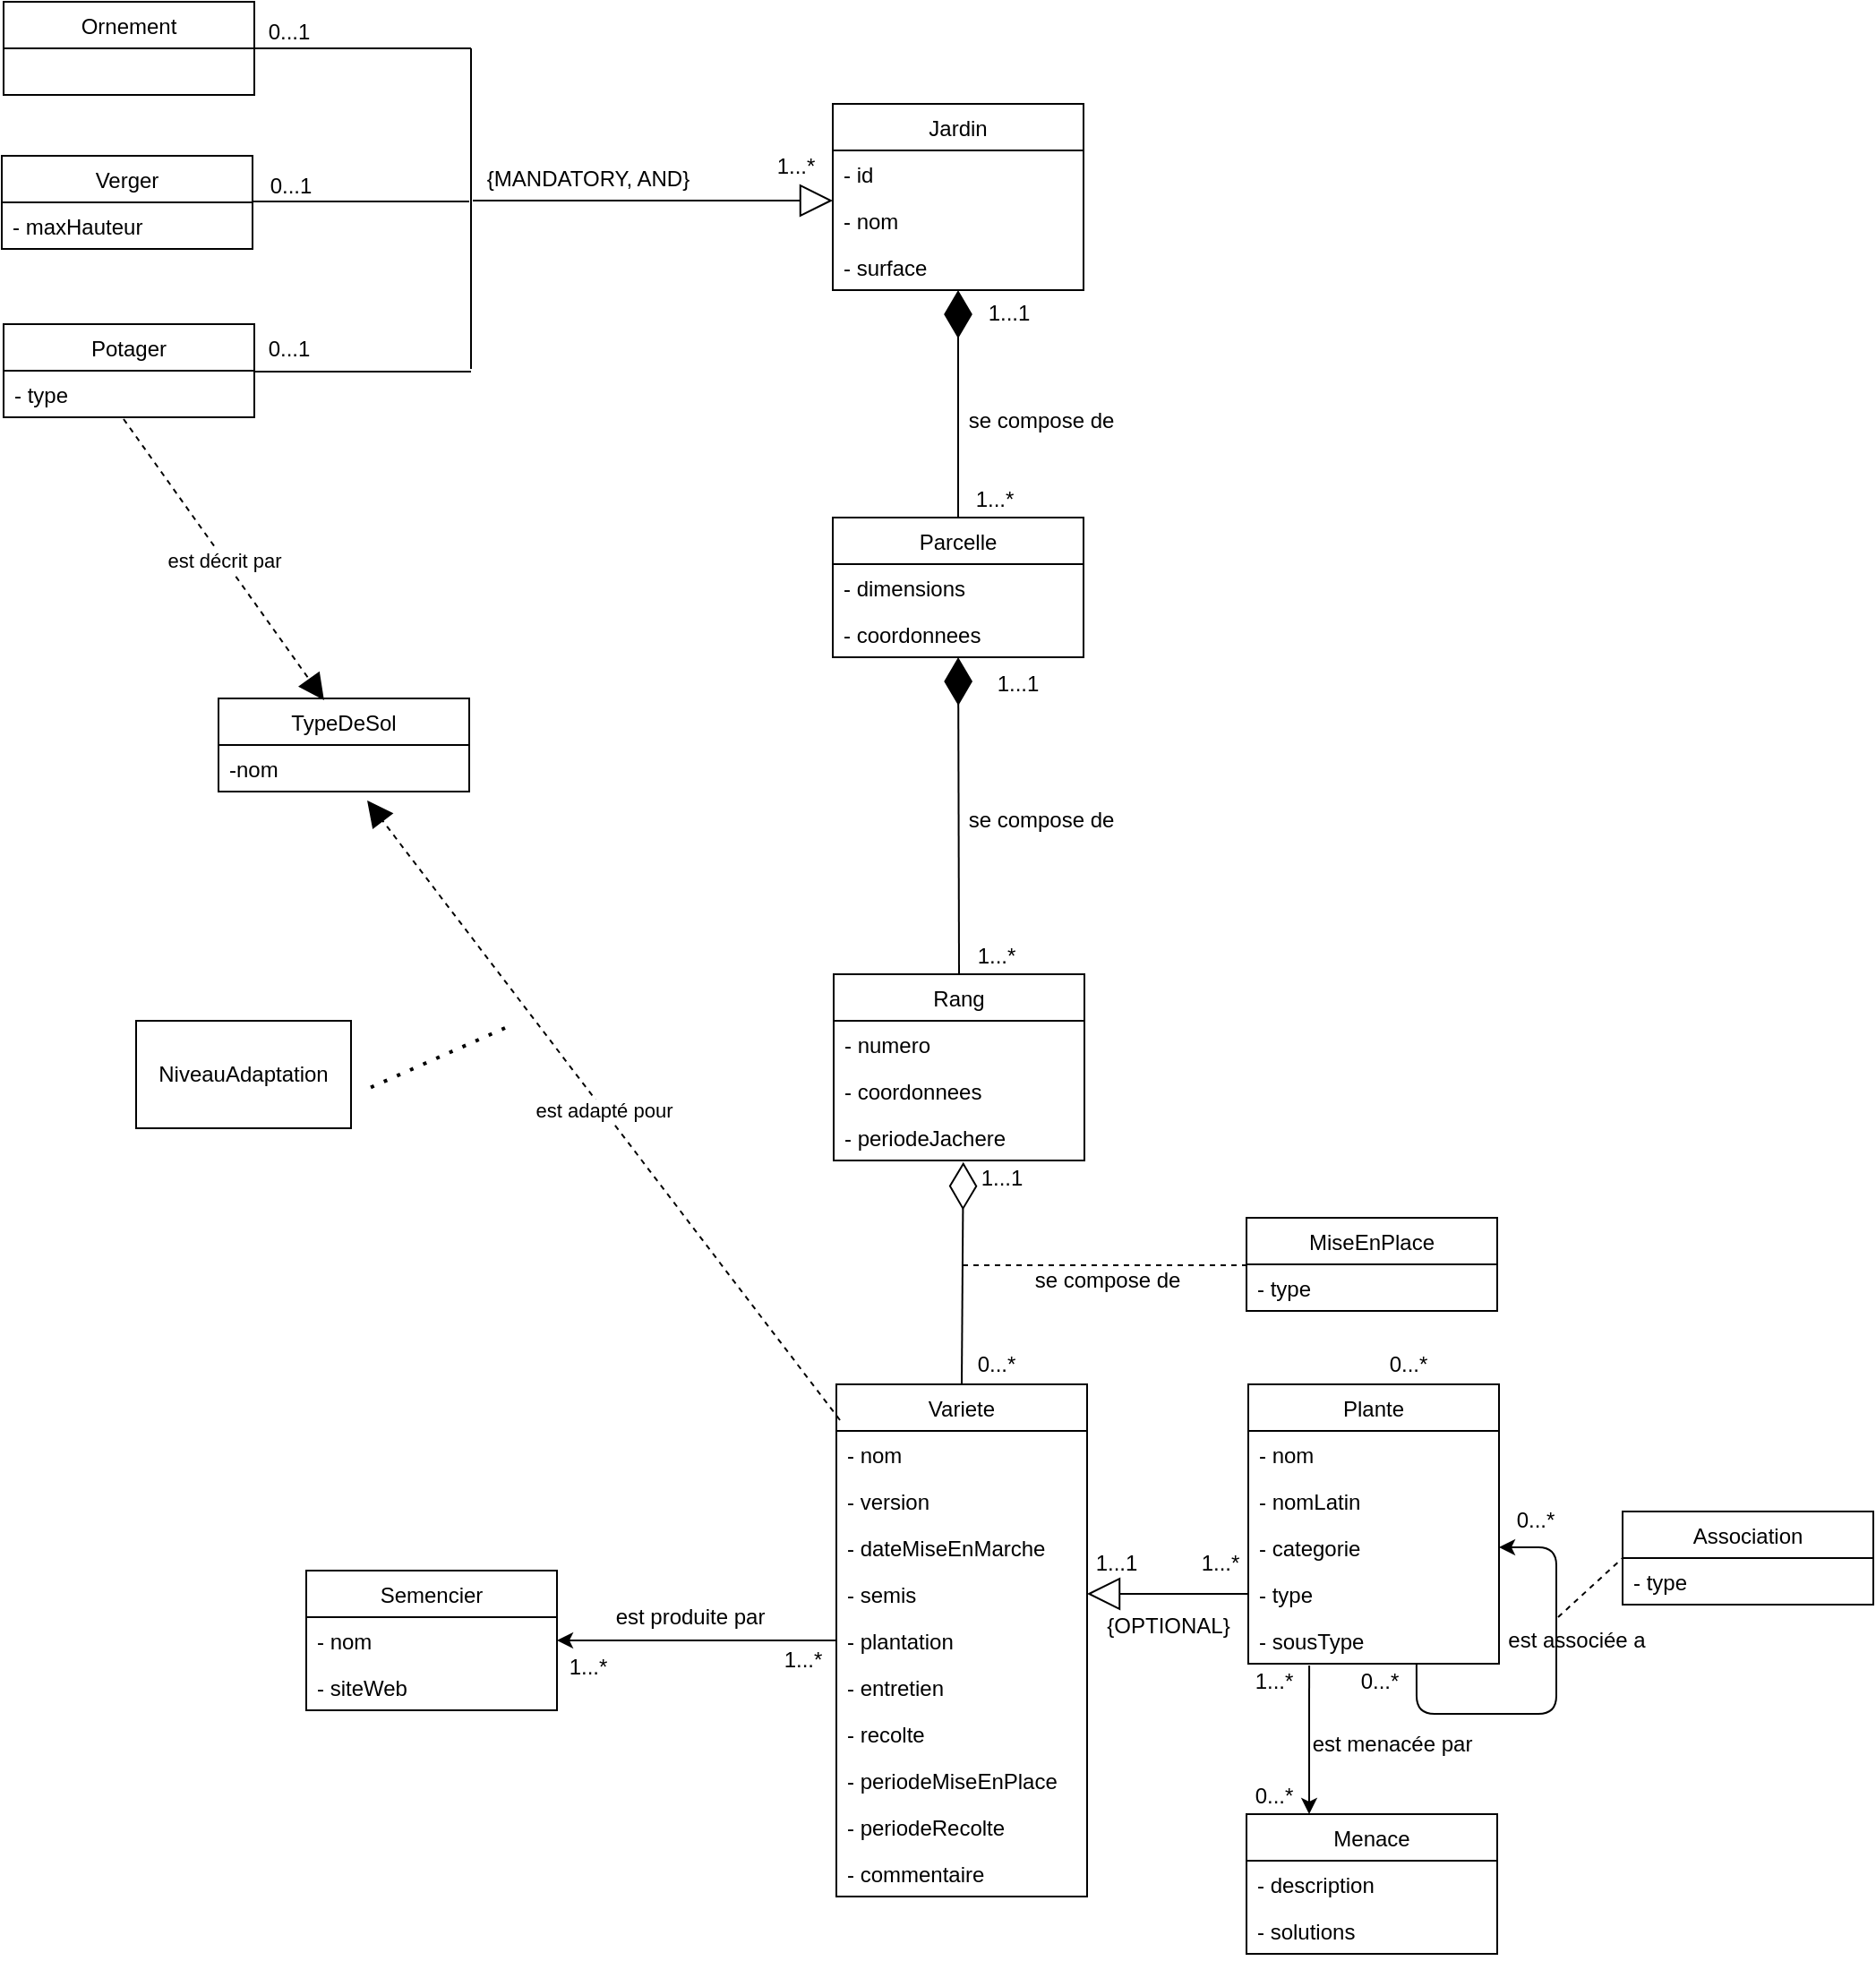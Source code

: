 <mxfile version="16.6.4" type="device"><diagram id="4tcPtBgXxJrD4abqEp36" name="Page-1"><mxGraphModel dx="2426" dy="1320" grid="0" gridSize="6" guides="1" tooltips="1" connect="1" arrows="1" fold="1" page="1" pageScale="1" pageWidth="1100" pageHeight="1700" background="none" math="0" shadow="0"><root><mxCell id="0"/><mxCell id="1" parent="0"/><mxCell id="xwV99uc9wGbXalLm3pvr-1" value="Jardin" style="swimlane;fontStyle=0;childLayout=stackLayout;horizontal=1;startSize=26;fillColor=none;horizontalStack=0;resizeParent=1;resizeParentMax=0;resizeLast=0;collapsible=1;marginBottom=0;" parent="1" vertex="1"><mxGeometry x="503" y="107" width="140" height="104" as="geometry"/></mxCell><mxCell id="xwV99uc9wGbXalLm3pvr-2" value="- id" style="text;strokeColor=none;fillColor=none;align=left;verticalAlign=top;spacingLeft=4;spacingRight=4;overflow=hidden;rotatable=0;points=[[0,0.5],[1,0.5]];portConstraint=eastwest;" parent="xwV99uc9wGbXalLm3pvr-1" vertex="1"><mxGeometry y="26" width="140" height="26" as="geometry"/></mxCell><mxCell id="xwV99uc9wGbXalLm3pvr-3" value="- nom" style="text;strokeColor=none;fillColor=none;align=left;verticalAlign=top;spacingLeft=4;spacingRight=4;overflow=hidden;rotatable=0;points=[[0,0.5],[1,0.5]];portConstraint=eastwest;" parent="xwV99uc9wGbXalLm3pvr-1" vertex="1"><mxGeometry y="52" width="140" height="26" as="geometry"/></mxCell><mxCell id="xwV99uc9wGbXalLm3pvr-4" value="- surface" style="text;strokeColor=none;fillColor=none;align=left;verticalAlign=top;spacingLeft=4;spacingRight=4;overflow=hidden;rotatable=0;points=[[0,0.5],[1,0.5]];portConstraint=eastwest;" parent="xwV99uc9wGbXalLm3pvr-1" vertex="1"><mxGeometry y="78" width="140" height="26" as="geometry"/></mxCell><mxCell id="xwV99uc9wGbXalLm3pvr-5" value="Potager" style="swimlane;fontStyle=0;childLayout=stackLayout;horizontal=1;startSize=26;fillColor=none;horizontalStack=0;resizeParent=1;resizeParentMax=0;resizeLast=0;collapsible=1;marginBottom=0;" parent="1" vertex="1"><mxGeometry x="40" y="230" width="140" height="52" as="geometry"/></mxCell><mxCell id="xwV99uc9wGbXalLm3pvr-6" value="- type" style="text;strokeColor=none;fillColor=none;align=left;verticalAlign=top;spacingLeft=4;spacingRight=4;overflow=hidden;rotatable=0;points=[[0,0.5],[1,0.5]];portConstraint=eastwest;" parent="xwV99uc9wGbXalLm3pvr-5" vertex="1"><mxGeometry y="26" width="140" height="26" as="geometry"/></mxCell><mxCell id="xwV99uc9wGbXalLm3pvr-9" value="Verger" style="swimlane;fontStyle=0;childLayout=stackLayout;horizontal=1;startSize=26;fillColor=none;horizontalStack=0;resizeParent=1;resizeParentMax=0;resizeLast=0;collapsible=1;marginBottom=0;" parent="1" vertex="1"><mxGeometry x="39" y="136" width="140" height="52" as="geometry"/></mxCell><mxCell id="xwV99uc9wGbXalLm3pvr-10" value="- maxHauteur" style="text;strokeColor=none;fillColor=none;align=left;verticalAlign=top;spacingLeft=4;spacingRight=4;overflow=hidden;rotatable=0;points=[[0,0.5],[1,0.5]];portConstraint=eastwest;" parent="xwV99uc9wGbXalLm3pvr-9" vertex="1"><mxGeometry y="26" width="140" height="26" as="geometry"/></mxCell><mxCell id="xwV99uc9wGbXalLm3pvr-13" value="Ornement" style="swimlane;fontStyle=0;childLayout=stackLayout;horizontal=1;startSize=26;fillColor=none;horizontalStack=0;resizeParent=1;resizeParentMax=0;resizeLast=0;collapsible=1;marginBottom=0;" parent="1" vertex="1"><mxGeometry x="40" y="50" width="140" height="52" as="geometry"/></mxCell><mxCell id="xwV99uc9wGbXalLm3pvr-17" value="Parcelle" style="swimlane;fontStyle=0;childLayout=stackLayout;horizontal=1;startSize=26;fillColor=none;horizontalStack=0;resizeParent=1;resizeParentMax=0;resizeLast=0;collapsible=1;marginBottom=0;" parent="1" vertex="1"><mxGeometry x="503" y="338" width="140" height="78" as="geometry"/></mxCell><mxCell id="xwV99uc9wGbXalLm3pvr-18" value="- dimensions" style="text;strokeColor=none;fillColor=none;align=left;verticalAlign=top;spacingLeft=4;spacingRight=4;overflow=hidden;rotatable=0;points=[[0,0.5],[1,0.5]];portConstraint=eastwest;" parent="xwV99uc9wGbXalLm3pvr-17" vertex="1"><mxGeometry y="26" width="140" height="26" as="geometry"/></mxCell><mxCell id="xwV99uc9wGbXalLm3pvr-19" value="- coordonnees" style="text;strokeColor=none;fillColor=none;align=left;verticalAlign=top;spacingLeft=4;spacingRight=4;overflow=hidden;rotatable=0;points=[[0,0.5],[1,0.5]];portConstraint=eastwest;" parent="xwV99uc9wGbXalLm3pvr-17" vertex="1"><mxGeometry y="52" width="140" height="26" as="geometry"/></mxCell><mxCell id="xwV99uc9wGbXalLm3pvr-21" value="Rang" style="swimlane;fontStyle=0;childLayout=stackLayout;horizontal=1;startSize=26;fillColor=none;horizontalStack=0;resizeParent=1;resizeParentMax=0;resizeLast=0;collapsible=1;marginBottom=0;" parent="1" vertex="1"><mxGeometry x="503.5" y="593" width="140" height="104" as="geometry"/></mxCell><mxCell id="xwV99uc9wGbXalLm3pvr-22" value="- numero" style="text;strokeColor=none;fillColor=none;align=left;verticalAlign=top;spacingLeft=4;spacingRight=4;overflow=hidden;rotatable=0;points=[[0,0.5],[1,0.5]];portConstraint=eastwest;" parent="xwV99uc9wGbXalLm3pvr-21" vertex="1"><mxGeometry y="26" width="140" height="26" as="geometry"/></mxCell><mxCell id="xwV99uc9wGbXalLm3pvr-25" value="- coordonnees" style="text;strokeColor=none;fillColor=none;align=left;verticalAlign=top;spacingLeft=4;spacingRight=4;overflow=hidden;rotatable=0;points=[[0,0.5],[1,0.5]];portConstraint=eastwest;" parent="xwV99uc9wGbXalLm3pvr-21" vertex="1"><mxGeometry y="52" width="140" height="26" as="geometry"/></mxCell><mxCell id="xwV99uc9wGbXalLm3pvr-74" value="- periodeJachere" style="text;strokeColor=none;fillColor=none;align=left;verticalAlign=top;spacingLeft=4;spacingRight=4;overflow=hidden;rotatable=0;points=[[0,0.5],[1,0.5]];portConstraint=eastwest;" parent="xwV99uc9wGbXalLm3pvr-21" vertex="1"><mxGeometry y="78" width="140" height="26" as="geometry"/></mxCell><mxCell id="xwV99uc9wGbXalLm3pvr-26" value="Plante" style="swimlane;fontStyle=0;childLayout=stackLayout;horizontal=1;startSize=26;fillColor=none;horizontalStack=0;resizeParent=1;resizeParentMax=0;resizeLast=0;collapsible=1;marginBottom=0;" parent="1" vertex="1"><mxGeometry x="735" y="822" width="140" height="156" as="geometry"/></mxCell><mxCell id="xwV99uc9wGbXalLm3pvr-27" value="- nom" style="text;strokeColor=none;fillColor=none;align=left;verticalAlign=top;spacingLeft=4;spacingRight=4;overflow=hidden;rotatable=0;points=[[0,0.5],[1,0.5]];portConstraint=eastwest;" parent="xwV99uc9wGbXalLm3pvr-26" vertex="1"><mxGeometry y="26" width="140" height="26" as="geometry"/></mxCell><mxCell id="xwV99uc9wGbXalLm3pvr-28" value="- nomLatin" style="text;strokeColor=none;fillColor=none;align=left;verticalAlign=top;spacingLeft=4;spacingRight=4;overflow=hidden;rotatable=0;points=[[0,0.5],[1,0.5]];portConstraint=eastwest;" parent="xwV99uc9wGbXalLm3pvr-26" vertex="1"><mxGeometry y="52" width="140" height="26" as="geometry"/></mxCell><mxCell id="xwV99uc9wGbXalLm3pvr-30" value="- categorie" style="text;strokeColor=none;fillColor=none;align=left;verticalAlign=top;spacingLeft=4;spacingRight=4;overflow=hidden;rotatable=0;points=[[0,0.5],[1,0.5]];portConstraint=eastwest;" parent="xwV99uc9wGbXalLm3pvr-26" vertex="1"><mxGeometry y="78" width="140" height="26" as="geometry"/></mxCell><mxCell id="xwV99uc9wGbXalLm3pvr-31" value="- type" style="text;strokeColor=none;fillColor=none;align=left;verticalAlign=top;spacingLeft=4;spacingRight=4;overflow=hidden;rotatable=0;points=[[0,0.5],[1,0.5]];portConstraint=eastwest;" parent="xwV99uc9wGbXalLm3pvr-26" vertex="1"><mxGeometry y="104" width="140" height="26" as="geometry"/></mxCell><mxCell id="xwV99uc9wGbXalLm3pvr-29" value="- sousType" style="text;strokeColor=none;fillColor=none;align=left;verticalAlign=top;spacingLeft=4;spacingRight=4;overflow=hidden;rotatable=0;points=[[0,0.5],[1,0.5]];portConstraint=eastwest;" parent="xwV99uc9wGbXalLm3pvr-26" vertex="1"><mxGeometry y="130" width="140" height="26" as="geometry"/></mxCell><mxCell id="fCCxK3RMoZgW9dmHn0DA-26" value="" style="endArrow=classic;html=1;exitX=0.671;exitY=1;exitDx=0;exitDy=0;exitPerimeter=0;entryX=1;entryY=0.5;entryDx=0;entryDy=0;" parent="xwV99uc9wGbXalLm3pvr-26" source="xwV99uc9wGbXalLm3pvr-29" target="xwV99uc9wGbXalLm3pvr-30" edge="1"><mxGeometry width="50" height="50" relative="1" as="geometry"><mxPoint x="262" y="322" as="sourcePoint"/><mxPoint x="312" y="272" as="targetPoint"/><Array as="points"><mxPoint x="94" y="184"/><mxPoint x="172" y="184"/><mxPoint x="172" y="91"/></Array></mxGeometry></mxCell><mxCell id="xwV99uc9wGbXalLm3pvr-32" value="MiseEnPlace" style="swimlane;fontStyle=0;childLayout=stackLayout;horizontal=1;startSize=26;fillColor=none;horizontalStack=0;resizeParent=1;resizeParentMax=0;resizeLast=0;collapsible=1;marginBottom=0;" parent="1" vertex="1"><mxGeometry x="734" y="729" width="140" height="52" as="geometry"/></mxCell><mxCell id="xwV99uc9wGbXalLm3pvr-33" value="- type" style="text;strokeColor=none;fillColor=none;align=left;verticalAlign=top;spacingLeft=4;spacingRight=4;overflow=hidden;rotatable=0;points=[[0,0.5],[1,0.5]];portConstraint=eastwest;" parent="xwV99uc9wGbXalLm3pvr-32" vertex="1"><mxGeometry y="26" width="140" height="26" as="geometry"/></mxCell><mxCell id="xwV99uc9wGbXalLm3pvr-47" value="Menace" style="swimlane;fontStyle=0;childLayout=stackLayout;horizontal=1;startSize=26;fillColor=none;horizontalStack=0;resizeParent=1;resizeParentMax=0;resizeLast=0;collapsible=1;marginBottom=0;" parent="1" vertex="1"><mxGeometry x="734" y="1062" width="140" height="78" as="geometry"/></mxCell><mxCell id="xwV99uc9wGbXalLm3pvr-48" value="- description" style="text;strokeColor=none;fillColor=none;align=left;verticalAlign=top;spacingLeft=4;spacingRight=4;overflow=hidden;rotatable=0;points=[[0,0.5],[1,0.5]];portConstraint=eastwest;" parent="xwV99uc9wGbXalLm3pvr-47" vertex="1"><mxGeometry y="26" width="140" height="26" as="geometry"/></mxCell><mxCell id="xwV99uc9wGbXalLm3pvr-49" value="- solutions" style="text;strokeColor=none;fillColor=none;align=left;verticalAlign=top;spacingLeft=4;spacingRight=4;overflow=hidden;rotatable=0;points=[[0,0.5],[1,0.5]];portConstraint=eastwest;" parent="xwV99uc9wGbXalLm3pvr-47" vertex="1"><mxGeometry y="52" width="140" height="26" as="geometry"/></mxCell><mxCell id="xwV99uc9wGbXalLm3pvr-54" value="Variete" style="swimlane;fontStyle=0;childLayout=stackLayout;horizontal=1;startSize=26;fillColor=none;horizontalStack=0;resizeParent=1;resizeParentMax=0;resizeLast=0;collapsible=1;marginBottom=0;" parent="1" vertex="1"><mxGeometry x="505" y="822" width="140" height="286" as="geometry"/></mxCell><mxCell id="nF0eDvOfk24P2Onj9Me9-13" value="est adapté pour" style="endArrow=block;dashed=1;endFill=1;endSize=12;html=1;rounded=0;strokeColor=#000000;entryX=0.593;entryY=1.192;entryDx=0;entryDy=0;entryPerimeter=0;" edge="1" parent="xwV99uc9wGbXalLm3pvr-54" target="nF0eDvOfk24P2Onj9Me9-2"><mxGeometry width="160" relative="1" as="geometry"><mxPoint x="2" y="20" as="sourcePoint"/><mxPoint x="162" y="20" as="targetPoint"/></mxGeometry></mxCell><mxCell id="xwV99uc9wGbXalLm3pvr-60" value="- nom" style="text;strokeColor=none;fillColor=none;align=left;verticalAlign=top;spacingLeft=4;spacingRight=4;overflow=hidden;rotatable=0;points=[[0,0.5],[1,0.5]];portConstraint=eastwest;" parent="xwV99uc9wGbXalLm3pvr-54" vertex="1"><mxGeometry y="26" width="140" height="26" as="geometry"/></mxCell><mxCell id="xwV99uc9wGbXalLm3pvr-72" value="- version" style="text;strokeColor=none;fillColor=none;align=left;verticalAlign=top;spacingLeft=4;spacingRight=4;overflow=hidden;rotatable=0;points=[[0,0.5],[1,0.5]];portConstraint=eastwest;" parent="xwV99uc9wGbXalLm3pvr-54" vertex="1"><mxGeometry y="52" width="140" height="26" as="geometry"/></mxCell><mxCell id="xwV99uc9wGbXalLm3pvr-59" value="- dateMiseEnMarche" style="text;strokeColor=none;fillColor=none;align=left;verticalAlign=top;spacingLeft=4;spacingRight=4;overflow=hidden;rotatable=0;points=[[0,0.5],[1,0.5]];portConstraint=eastwest;" parent="xwV99uc9wGbXalLm3pvr-54" vertex="1"><mxGeometry y="78" width="140" height="26" as="geometry"/></mxCell><mxCell id="xwV99uc9wGbXalLm3pvr-63" value="- semis" style="text;strokeColor=none;fillColor=none;align=left;verticalAlign=top;spacingLeft=4;spacingRight=4;overflow=hidden;rotatable=0;points=[[0,0.5],[1,0.5]];portConstraint=eastwest;" parent="xwV99uc9wGbXalLm3pvr-54" vertex="1"><mxGeometry y="104" width="140" height="26" as="geometry"/></mxCell><mxCell id="xwV99uc9wGbXalLm3pvr-64" value="- plantation" style="text;strokeColor=none;fillColor=none;align=left;verticalAlign=top;spacingLeft=4;spacingRight=4;overflow=hidden;rotatable=0;points=[[0,0.5],[1,0.5]];portConstraint=eastwest;" parent="xwV99uc9wGbXalLm3pvr-54" vertex="1"><mxGeometry y="130" width="140" height="26" as="geometry"/></mxCell><mxCell id="xwV99uc9wGbXalLm3pvr-62" value="- entretien" style="text;strokeColor=none;fillColor=none;align=left;verticalAlign=top;spacingLeft=4;spacingRight=4;overflow=hidden;rotatable=0;points=[[0,0.5],[1,0.5]];portConstraint=eastwest;" parent="xwV99uc9wGbXalLm3pvr-54" vertex="1"><mxGeometry y="156" width="140" height="26" as="geometry"/></mxCell><mxCell id="xwV99uc9wGbXalLm3pvr-65" value="- recolte" style="text;strokeColor=none;fillColor=none;align=left;verticalAlign=top;spacingLeft=4;spacingRight=4;overflow=hidden;rotatable=0;points=[[0,0.5],[1,0.5]];portConstraint=eastwest;" parent="xwV99uc9wGbXalLm3pvr-54" vertex="1"><mxGeometry y="182" width="140" height="26" as="geometry"/></mxCell><mxCell id="xwV99uc9wGbXalLm3pvr-61" value="- periodeMiseEnPlace" style="text;strokeColor=none;fillColor=none;align=left;verticalAlign=top;spacingLeft=4;spacingRight=4;overflow=hidden;rotatable=0;points=[[0,0.5],[1,0.5]];portConstraint=eastwest;" parent="xwV99uc9wGbXalLm3pvr-54" vertex="1"><mxGeometry y="208" width="140" height="26" as="geometry"/></mxCell><mxCell id="xwV99uc9wGbXalLm3pvr-66" value="- periodeRecolte" style="text;strokeColor=none;fillColor=none;align=left;verticalAlign=top;spacingLeft=4;spacingRight=4;overflow=hidden;rotatable=0;points=[[0,0.5],[1,0.5]];portConstraint=eastwest;" parent="xwV99uc9wGbXalLm3pvr-54" vertex="1"><mxGeometry y="234" width="140" height="26" as="geometry"/></mxCell><mxCell id="xwV99uc9wGbXalLm3pvr-67" value="- commentaire" style="text;strokeColor=none;fillColor=none;align=left;verticalAlign=top;spacingLeft=4;spacingRight=4;overflow=hidden;rotatable=0;points=[[0,0.5],[1,0.5]];portConstraint=eastwest;" parent="xwV99uc9wGbXalLm3pvr-54" vertex="1"><mxGeometry y="260" width="140" height="26" as="geometry"/></mxCell><mxCell id="xwV99uc9wGbXalLm3pvr-68" value="Semencier" style="swimlane;fontStyle=0;childLayout=stackLayout;horizontal=1;startSize=26;fillColor=none;horizontalStack=0;resizeParent=1;resizeParentMax=0;resizeLast=0;collapsible=1;marginBottom=0;" parent="1" vertex="1"><mxGeometry x="209" y="926" width="140" height="78" as="geometry"/></mxCell><mxCell id="xwV99uc9wGbXalLm3pvr-69" value="- nom" style="text;strokeColor=none;fillColor=none;align=left;verticalAlign=top;spacingLeft=4;spacingRight=4;overflow=hidden;rotatable=0;points=[[0,0.5],[1,0.5]];portConstraint=eastwest;" parent="xwV99uc9wGbXalLm3pvr-68" vertex="1"><mxGeometry y="26" width="140" height="26" as="geometry"/></mxCell><mxCell id="xwV99uc9wGbXalLm3pvr-70" value="- siteWeb" style="text;strokeColor=none;fillColor=none;align=left;verticalAlign=top;spacingLeft=4;spacingRight=4;overflow=hidden;rotatable=0;points=[[0,0.5],[1,0.5]];portConstraint=eastwest;" parent="xwV99uc9wGbXalLm3pvr-68" vertex="1"><mxGeometry y="52" width="140" height="26" as="geometry"/></mxCell><mxCell id="xwV99uc9wGbXalLm3pvr-77" value="Association" style="swimlane;fontStyle=0;childLayout=stackLayout;horizontal=1;startSize=26;fillColor=none;horizontalStack=0;resizeParent=1;resizeParentMax=0;resizeLast=0;collapsible=1;marginBottom=0;" parent="1" vertex="1"><mxGeometry x="944" y="893" width="140" height="52" as="geometry"/></mxCell><mxCell id="xwV99uc9wGbXalLm3pvr-78" value="- type" style="text;strokeColor=none;fillColor=none;align=left;verticalAlign=top;spacingLeft=4;spacingRight=4;overflow=hidden;rotatable=0;points=[[0,0.5],[1,0.5]];portConstraint=eastwest;" parent="xwV99uc9wGbXalLm3pvr-77" vertex="1"><mxGeometry y="26" width="140" height="26" as="geometry"/></mxCell><mxCell id="xwV99uc9wGbXalLm3pvr-79" value="0...*" style="text;html=1;align=center;verticalAlign=middle;resizable=0;points=[];autosize=1;" parent="1" vertex="1"><mxGeometry x="788" y="978" width="40" height="20" as="geometry"/></mxCell><mxCell id="xwV99uc9wGbXalLm3pvr-80" value="0...*" style="text;html=1;align=center;verticalAlign=middle;resizable=0;points=[];autosize=1;" parent="1" vertex="1"><mxGeometry x="875" y="888" width="40" height="20" as="geometry"/></mxCell><mxCell id="xwV99uc9wGbXalLm3pvr-83" value="" style="endArrow=none;dashed=1;html=1;entryX=0;entryY=0.5;entryDx=0;entryDy=0;" parent="1" target="xwV99uc9wGbXalLm3pvr-77" edge="1"><mxGeometry width="50" height="50" relative="1" as="geometry"><mxPoint x="908" y="952" as="sourcePoint"/><mxPoint x="1075" y="832" as="targetPoint"/></mxGeometry></mxCell><mxCell id="xwV99uc9wGbXalLm3pvr-85" value="1...*" style="text;html=1;align=center;verticalAlign=middle;resizable=0;points=[];autosize=1;" parent="1" vertex="1"><mxGeometry x="462" y="132" width="40" height="20" as="geometry"/></mxCell><mxCell id="xwV99uc9wGbXalLm3pvr-89" value="0...1" style="text;html=1;align=center;verticalAlign=middle;resizable=0;points=[];autosize=1;" parent="1" vertex="1"><mxGeometry x="179" y="57" width="40" height="20" as="geometry"/></mxCell><mxCell id="xwV99uc9wGbXalLm3pvr-90" value="0...1" style="text;html=1;align=center;verticalAlign=middle;resizable=0;points=[];autosize=1;" parent="1" vertex="1"><mxGeometry x="180" y="143" width="40" height="20" as="geometry"/></mxCell><mxCell id="xwV99uc9wGbXalLm3pvr-91" value="0...1" style="text;html=1;align=center;verticalAlign=middle;resizable=0;points=[];autosize=1;" parent="1" vertex="1"><mxGeometry x="179" y="234" width="40" height="20" as="geometry"/></mxCell><mxCell id="xwV99uc9wGbXalLm3pvr-94" value="" style="endArrow=none;dashed=1;html=1;entryX=0;entryY=0.5;entryDx=0;entryDy=0;" parent="1" edge="1"><mxGeometry width="50" height="50" relative="1" as="geometry"><mxPoint x="575.5" y="755.5" as="sourcePoint"/><mxPoint x="734.5" y="755.5" as="targetPoint"/></mxGeometry></mxCell><mxCell id="xwV99uc9wGbXalLm3pvr-99" value="1...*" style="text;html=1;align=center;verticalAlign=middle;resizable=0;points=[];autosize=1;" parent="1" vertex="1"><mxGeometry x="573" y="318" width="40" height="20" as="geometry"/></mxCell><mxCell id="xwV99uc9wGbXalLm3pvr-100" value="1...1" style="text;html=1;align=center;verticalAlign=middle;resizable=0;points=[];autosize=1;" parent="1" vertex="1"><mxGeometry x="581" y="214" width="40" height="20" as="geometry"/></mxCell><mxCell id="xwV99uc9wGbXalLm3pvr-102" value="1...1" style="text;html=1;align=center;verticalAlign=middle;resizable=0;points=[];autosize=1;" parent="1" vertex="1"><mxGeometry x="586" y="421" width="40" height="20" as="geometry"/></mxCell><mxCell id="xwV99uc9wGbXalLm3pvr-103" value="1...*" style="text;html=1;align=center;verticalAlign=middle;resizable=0;points=[];autosize=1;" parent="1" vertex="1"><mxGeometry x="573.5" y="573" width="40" height="20" as="geometry"/></mxCell><mxCell id="xwV99uc9wGbXalLm3pvr-104" value="1...1" style="text;html=1;align=center;verticalAlign=middle;resizable=0;points=[];autosize=1;" parent="1" vertex="1"><mxGeometry x="576.5" y="697" width="40" height="20" as="geometry"/></mxCell><mxCell id="xwV99uc9wGbXalLm3pvr-110" value="0...*" style="text;html=1;align=center;verticalAlign=middle;resizable=0;points=[];autosize=1;" parent="1" vertex="1"><mxGeometry x="804" y="801" width="40" height="20" as="geometry"/></mxCell><mxCell id="xwV99uc9wGbXalLm3pvr-112" value="0...*" style="text;html=1;align=center;verticalAlign=middle;resizable=0;points=[];autosize=1;" parent="1" vertex="1"><mxGeometry x="729" y="1042" width="40" height="20" as="geometry"/></mxCell><mxCell id="xwV99uc9wGbXalLm3pvr-113" value="1...*" style="text;html=1;align=center;verticalAlign=middle;resizable=0;points=[];autosize=1;" parent="1" vertex="1"><mxGeometry x="729" y="978" width="40" height="20" as="geometry"/></mxCell><mxCell id="xwV99uc9wGbXalLm3pvr-115" value="1...1" style="text;html=1;align=center;verticalAlign=middle;resizable=0;points=[];autosize=1;" parent="1" vertex="1"><mxGeometry x="641" y="912" width="40" height="20" as="geometry"/></mxCell><mxCell id="xwV99uc9wGbXalLm3pvr-116" value="1...*" style="text;html=1;align=center;verticalAlign=middle;resizable=0;points=[];autosize=1;" parent="1" vertex="1"><mxGeometry x="699" y="912" width="40" height="20" as="geometry"/></mxCell><mxCell id="xwV99uc9wGbXalLm3pvr-118" value="1...*" style="text;html=1;align=center;verticalAlign=middle;resizable=0;points=[];autosize=1;" parent="1" vertex="1"><mxGeometry x="345.5" y="970" width="40" height="20" as="geometry"/></mxCell><mxCell id="xwV99uc9wGbXalLm3pvr-119" value="1...*" style="text;html=1;align=center;verticalAlign=middle;resizable=0;points=[];autosize=1;" parent="1" vertex="1"><mxGeometry x="470" y="967" width="31" height="18" as="geometry"/></mxCell><mxCell id="fCCxK3RMoZgW9dmHn0DA-8" value="" style="endArrow=block;endSize=16;endFill=0;html=1;entryX=0;entryY=1.077;entryDx=0;entryDy=0;entryPerimeter=0;" parent="1" target="xwV99uc9wGbXalLm3pvr-2" edge="1"><mxGeometry x="-0.072" y="-3" width="160" relative="1" as="geometry"><mxPoint x="302" y="161" as="sourcePoint"/><mxPoint x="377" y="107" as="targetPoint"/><mxPoint as="offset"/></mxGeometry></mxCell><mxCell id="fCCxK3RMoZgW9dmHn0DA-11" value="" style="endArrow=none;html=1;exitX=1;exitY=0.5;exitDx=0;exitDy=0;" parent="1" source="xwV99uc9wGbXalLm3pvr-13" edge="1"><mxGeometry width="50" height="50" relative="1" as="geometry"><mxPoint x="245" y="129" as="sourcePoint"/><mxPoint x="301" y="76" as="targetPoint"/></mxGeometry></mxCell><mxCell id="fCCxK3RMoZgW9dmHn0DA-12" value="" style="endArrow=none;html=1;" parent="1" edge="1"><mxGeometry width="50" height="50" relative="1" as="geometry"><mxPoint x="301" y="76" as="sourcePoint"/><mxPoint x="301" y="255" as="targetPoint"/></mxGeometry></mxCell><mxCell id="fCCxK3RMoZgW9dmHn0DA-13" value="" style="endArrow=none;html=1;exitX=1;exitY=0.5;exitDx=0;exitDy=0;" parent="1" edge="1"><mxGeometry width="50" height="50" relative="1" as="geometry"><mxPoint x="180" y="256.5" as="sourcePoint"/><mxPoint x="301" y="256.5" as="targetPoint"/></mxGeometry></mxCell><mxCell id="fCCxK3RMoZgW9dmHn0DA-15" value="" style="endArrow=none;html=1;exitX=1;exitY=0.5;exitDx=0;exitDy=0;" parent="1" edge="1"><mxGeometry width="50" height="50" relative="1" as="geometry"><mxPoint x="179" y="161.5" as="sourcePoint"/><mxPoint x="300" y="161.5" as="targetPoint"/></mxGeometry></mxCell><mxCell id="fCCxK3RMoZgW9dmHn0DA-16" value="{MANDATORY, AND}" style="text;html=1;align=center;verticalAlign=middle;resizable=0;points=[];autosize=1;" parent="1" vertex="1"><mxGeometry x="304" y="140" width="123" height="18" as="geometry"/></mxCell><mxCell id="fCCxK3RMoZgW9dmHn0DA-17" value="" style="endArrow=diamondThin;endFill=1;endSize=24;html=1;exitX=0.5;exitY=0;exitDx=0;exitDy=0;" parent="1" source="xwV99uc9wGbXalLm3pvr-17" target="xwV99uc9wGbXalLm3pvr-4" edge="1"><mxGeometry width="160" relative="1" as="geometry"><mxPoint x="518" y="275" as="sourcePoint"/><mxPoint x="678" y="275" as="targetPoint"/></mxGeometry></mxCell><mxCell id="fCCxK3RMoZgW9dmHn0DA-19" value="se compose de&lt;br&gt;" style="text;html=1;align=center;verticalAlign=middle;resizable=0;points=[];autosize=1;" parent="1" vertex="1"><mxGeometry x="573" y="275" width="91" height="18" as="geometry"/></mxCell><mxCell id="fCCxK3RMoZgW9dmHn0DA-22" value="" style="endArrow=diamondThin;endFill=1;endSize=24;html=1;exitX=0.5;exitY=0;exitDx=0;exitDy=0;" parent="1" source="xwV99uc9wGbXalLm3pvr-21" target="xwV99uc9wGbXalLm3pvr-19" edge="1"><mxGeometry width="160" relative="1" as="geometry"><mxPoint x="581" y="583" as="sourcePoint"/><mxPoint x="569" y="442" as="targetPoint"/></mxGeometry></mxCell><mxCell id="fCCxK3RMoZgW9dmHn0DA-23" value="se compose de&lt;br&gt;" style="text;html=1;align=center;verticalAlign=middle;resizable=0;points=[];autosize=1;" parent="1" vertex="1"><mxGeometry x="573.5" y="498" width="91" height="18" as="geometry"/></mxCell><mxCell id="fCCxK3RMoZgW9dmHn0DA-24" value="est produite par" style="text;html=1;align=center;verticalAlign=middle;resizable=0;points=[];autosize=1;" parent="1" vertex="1"><mxGeometry x="376" y="943" width="93" height="18" as="geometry"/></mxCell><mxCell id="fCCxK3RMoZgW9dmHn0DA-25" value="est associée a" style="text;html=1;align=center;verticalAlign=middle;resizable=0;points=[];autosize=1;" parent="1" vertex="1"><mxGeometry x="874" y="956" width="87" height="18" as="geometry"/></mxCell><mxCell id="fCCxK3RMoZgW9dmHn0DA-29" value="" style="endArrow=block;endSize=16;endFill=0;html=1;exitX=0;exitY=0.5;exitDx=0;exitDy=0;entryX=1;entryY=0.5;entryDx=0;entryDy=0;" parent="1" source="xwV99uc9wGbXalLm3pvr-31" target="xwV99uc9wGbXalLm3pvr-63" edge="1"><mxGeometry x="0.111" width="160" relative="1" as="geometry"><mxPoint x="667" y="968" as="sourcePoint"/><mxPoint x="827" y="968" as="targetPoint"/><mxPoint as="offset"/></mxGeometry></mxCell><mxCell id="fCCxK3RMoZgW9dmHn0DA-31" value="{OPTIONAL}" style="text;html=1;align=center;verticalAlign=middle;resizable=0;points=[];autosize=1;" parent="1" vertex="1"><mxGeometry x="650" y="948" width="79" height="18" as="geometry"/></mxCell><mxCell id="fCCxK3RMoZgW9dmHn0DA-33" value="" style="endArrow=classic;html=1;entryX=0.25;entryY=0;entryDx=0;entryDy=0;exitX=0.243;exitY=1.038;exitDx=0;exitDy=0;exitPerimeter=0;" parent="1" source="xwV99uc9wGbXalLm3pvr-29" target="xwV99uc9wGbXalLm3pvr-47" edge="1"><mxGeometry width="50" height="50" relative="1" as="geometry"><mxPoint x="769" y="1012" as="sourcePoint"/><mxPoint x="805" y="1000" as="targetPoint"/></mxGeometry></mxCell><mxCell id="fCCxK3RMoZgW9dmHn0DA-34" value="est menacée par" style="text;html=1;align=center;verticalAlign=middle;resizable=0;points=[];autosize=1;" parent="1" vertex="1"><mxGeometry x="765" y="1014" width="99" height="18" as="geometry"/></mxCell><mxCell id="fCCxK3RMoZgW9dmHn0DA-36" value="se compose de&lt;br&gt;" style="text;html=1;align=center;verticalAlign=middle;resizable=0;points=[];autosize=1;" parent="1" vertex="1"><mxGeometry x="610" y="755" width="91" height="18" as="geometry"/></mxCell><mxCell id="i3KzWBOl9LZelLu56Qc4-2" style="edgeStyle=orthogonalEdgeStyle;rounded=0;orthogonalLoop=1;jettySize=auto;html=1;exitX=0;exitY=0.5;exitDx=0;exitDy=0;entryX=1;entryY=0.5;entryDx=0;entryDy=0;" parent="1" source="xwV99uc9wGbXalLm3pvr-64" target="xwV99uc9wGbXalLm3pvr-69" edge="1"><mxGeometry relative="1" as="geometry"/></mxCell><mxCell id="i3KzWBOl9LZelLu56Qc4-3" value="0...*" style="text;html=1;align=center;verticalAlign=middle;resizable=0;points=[];autosize=1;" parent="1" vertex="1"><mxGeometry x="578.5" y="802" width="31" height="18" as="geometry"/></mxCell><mxCell id="i3KzWBOl9LZelLu56Qc4-4" value="" style="endArrow=diamondThin;endFill=0;endSize=24;html=1;exitX=0.5;exitY=0;exitDx=0;exitDy=0;entryX=0.517;entryY=1.032;entryDx=0;entryDy=0;entryPerimeter=0;" parent="1" source="xwV99uc9wGbXalLm3pvr-54" target="xwV99uc9wGbXalLm3pvr-74" edge="1"><mxGeometry width="160" relative="1" as="geometry"><mxPoint x="415" y="783" as="sourcePoint"/><mxPoint x="575" y="783" as="targetPoint"/></mxGeometry></mxCell><mxCell id="nF0eDvOfk24P2Onj9Me9-1" value="TypeDeSol" style="swimlane;fontStyle=0;childLayout=stackLayout;horizontal=1;startSize=26;fillColor=none;horizontalStack=0;resizeParent=1;resizeParentMax=0;resizeLast=0;collapsible=1;marginBottom=0;" vertex="1" parent="1"><mxGeometry x="160" y="439" width="140" height="52" as="geometry"/></mxCell><mxCell id="nF0eDvOfk24P2Onj9Me9-2" value="-nom" style="text;strokeColor=none;fillColor=none;align=left;verticalAlign=top;spacingLeft=4;spacingRight=4;overflow=hidden;rotatable=0;points=[[0,0.5],[1,0.5]];portConstraint=eastwest;" vertex="1" parent="nF0eDvOfk24P2Onj9Me9-1"><mxGeometry y="26" width="140" height="26" as="geometry"/></mxCell><mxCell id="nF0eDvOfk24P2Onj9Me9-8" value="NiveauAdaptation" style="rounded=0;whiteSpace=wrap;html=1;" vertex="1" parent="1"><mxGeometry x="114" y="619" width="120" height="60" as="geometry"/></mxCell><mxCell id="nF0eDvOfk24P2Onj9Me9-10" value="" style="endArrow=none;dashed=1;html=1;dashPattern=1 3;strokeWidth=2;rounded=0;entryX=1.058;entryY=0.65;entryDx=0;entryDy=0;entryPerimeter=0;" edge="1" parent="1" target="nF0eDvOfk24P2Onj9Me9-8"><mxGeometry width="50" height="50" relative="1" as="geometry"><mxPoint x="320" y="623" as="sourcePoint"/><mxPoint x="251" y="640" as="targetPoint"/></mxGeometry></mxCell><mxCell id="nF0eDvOfk24P2Onj9Me9-11" value="est décrit par" style="endArrow=block;dashed=1;endFill=1;endSize=12;html=1;rounded=0;entryX=0.421;entryY=0.019;entryDx=0;entryDy=0;entryPerimeter=0;strokeColor=#000000;" edge="1" parent="1" target="nF0eDvOfk24P2Onj9Me9-1"><mxGeometry width="160" relative="1" as="geometry"><mxPoint x="107" y="283" as="sourcePoint"/><mxPoint x="267" y="283" as="targetPoint"/></mxGeometry></mxCell></root></mxGraphModel></diagram></mxfile>